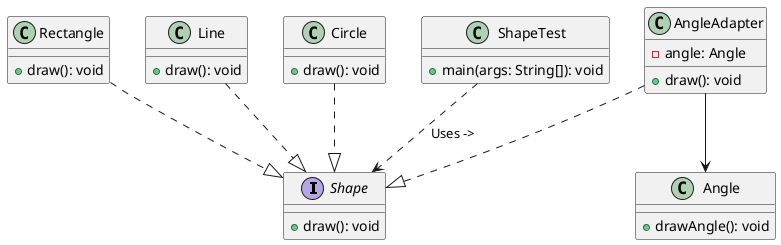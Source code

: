 @startuml

'声明接口
interface Shape {
  +draw(): void
}

'声明具体类
class Circle {
  +draw(): void
}
class Rectangle {
  +draw(): void
}
class Line {
  +draw(): void
}

'声明被适配者类
class Angle {
  +drawAngle(): void
}

'声明适配器类
class AngleAdapter {
  -angle: Angle
  +draw(): void
}

'声明测试类，依赖于Shape接口
class ShapeTest {
  +main(args: String[]): void
}

'实现关系
Circle ..|> Shape
Rectangle ..|> Shape
Line ..|> Shape
AngleAdapter ..|> Shape

'依赖关系
ShapeTest ..> Shape : Uses ->

'关联关系
AngleAdapter --> Angle

@enduml
